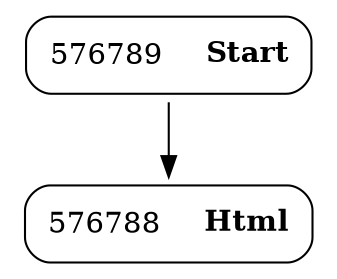 digraph ast {
node [shape=none];
576788 [label=<<TABLE border='1' cellspacing='0' cellpadding='10' style='rounded' ><TR><TD border='0'>576788</TD><TD border='0'><B>Html</B></TD></TR></TABLE>>];
576789 [label=<<TABLE border='1' cellspacing='0' cellpadding='10' style='rounded' ><TR><TD border='0'>576789</TD><TD border='0'><B>Start</B></TD></TR></TABLE>>];
576789 -> 576788 [weight=2];
}
